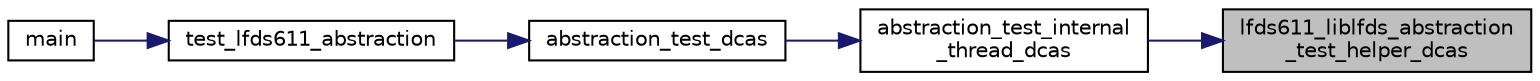 digraph "lfds611_liblfds_abstraction_test_helper_dcas"
{
 // LATEX_PDF_SIZE
  edge [fontname="Helvetica",fontsize="10",labelfontname="Helvetica",labelfontsize="10"];
  node [fontname="Helvetica",fontsize="10",shape=record];
  rankdir="RL";
  Node1 [label="lfds611_liblfds_abstraction\l_test_helper_dcas",height=0.2,width=0.4,color="black", fillcolor="grey75", style="filled", fontcolor="black",tooltip=" "];
  Node1 -> Node2 [dir="back",color="midnightblue",fontsize="10",style="solid",fontname="Helvetica"];
  Node2 [label="abstraction_test_internal\l_thread_dcas",height=0.2,width=0.4,color="black", fillcolor="white", style="filled",URL="$test__abstraction_8c.html#a8a47a5b6caf908c983ce9274e256cff4",tooltip=" "];
  Node2 -> Node3 [dir="back",color="midnightblue",fontsize="10",style="solid",fontname="Helvetica"];
  Node3 [label="abstraction_test_dcas",height=0.2,width=0.4,color="black", fillcolor="white", style="filled",URL="$test__abstraction_8c.html#a2fe591aca915cba09ae146b0f1624ef2",tooltip=" "];
  Node3 -> Node4 [dir="back",color="midnightblue",fontsize="10",style="solid",fontname="Helvetica"];
  Node4 [label="test_lfds611_abstraction",height=0.2,width=0.4,color="black", fillcolor="white", style="filled",URL="$test__abstraction_8c.html#a0f6bd033436212909bbd3783838d543c",tooltip=" "];
  Node4 -> Node5 [dir="back",color="midnightblue",fontsize="10",style="solid",fontname="Helvetica"];
  Node5 [label="main",height=0.2,width=0.4,color="black", fillcolor="white", style="filled",URL="$UTIL_2LFDS_2liblfds6_81_81_2test_2src_2main_8c.html#a3c04138a5bfe5d72780bb7e82a18e627",tooltip=" "];
}
